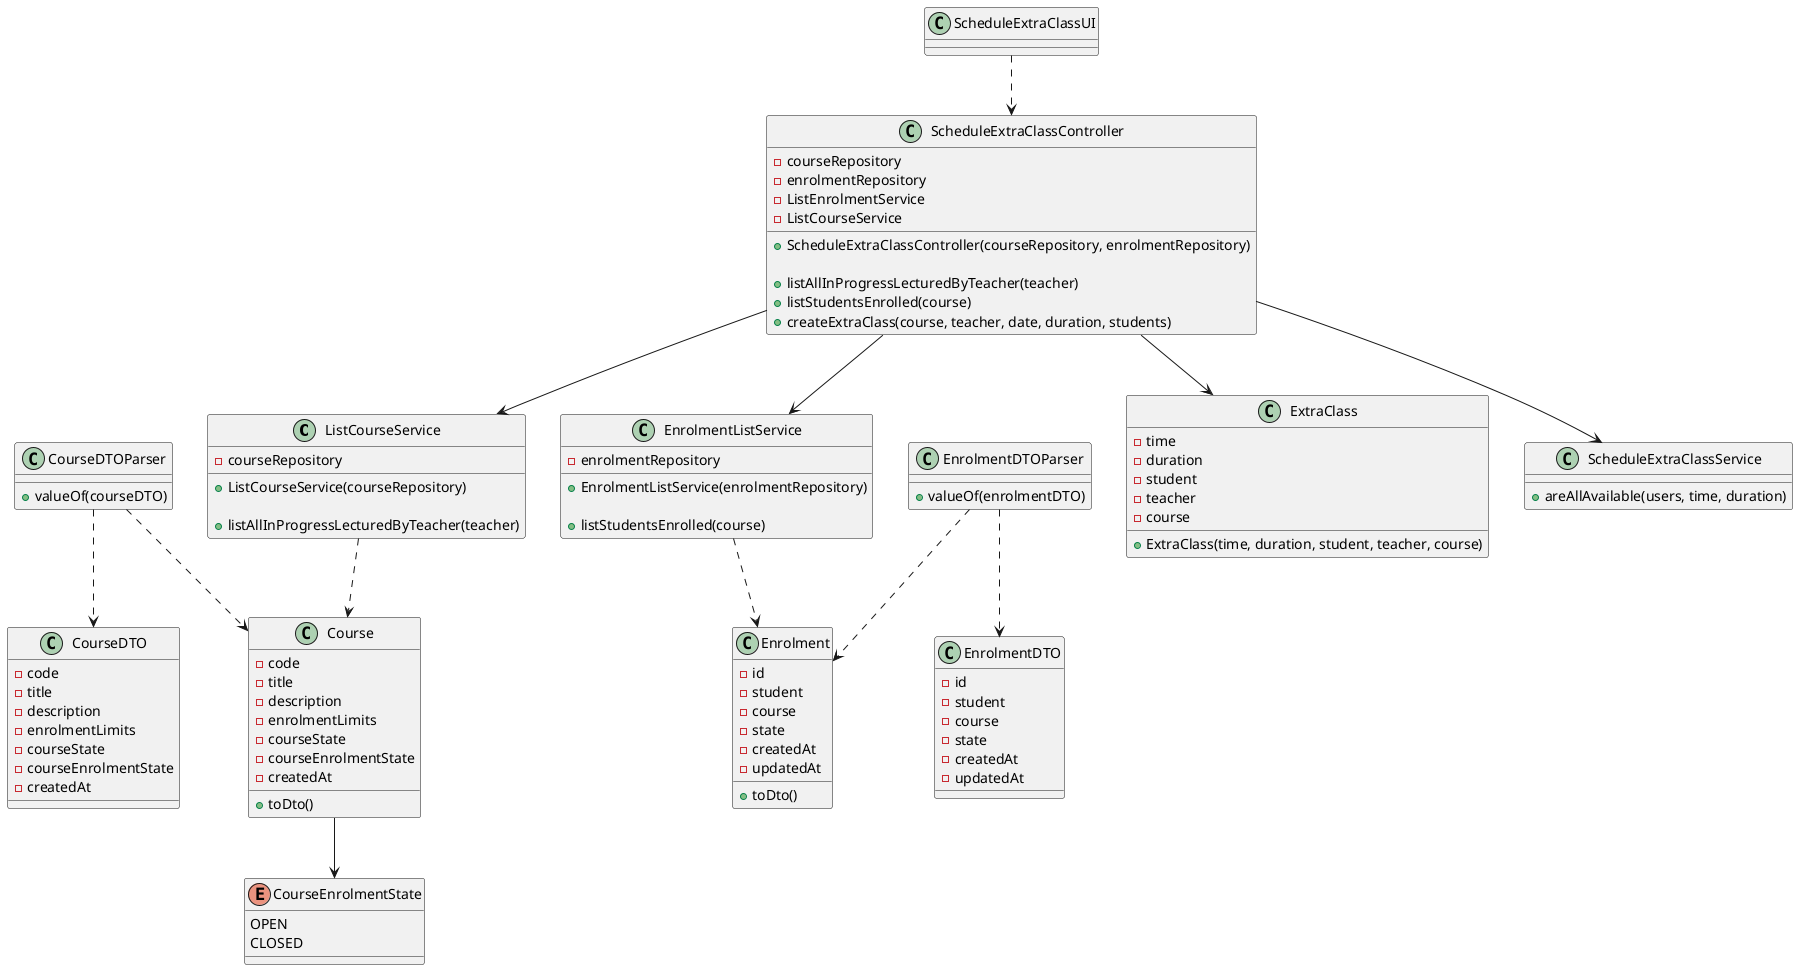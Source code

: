 @startuml US1011_CD

class ListCourseService {
  - courseRepository

  + ListCourseService(courseRepository)

  + listAllInProgressLecturedByTeacher(teacher)
}

class EnrolmentListService {
  - enrolmentRepository

  + EnrolmentListService(enrolmentRepository)

  + listStudentsEnrolled(course)
}

class ScheduleExtraClassUI {}

class ScheduleExtraClassController {
  - courseRepository
  - enrolmentRepository
  - ListEnrolmentService
  - ListCourseService

  + ScheduleExtraClassController(courseRepository, enrolmentRepository)

  + listAllInProgressLecturedByTeacher(teacher)
  + listStudentsEnrolled(course)
  + createExtraClass(course, teacher, date, duration, students)
}

class Course {
  - code
  - title
  - description
  - enrolmentLimits
  - courseState
  - courseEnrolmentState
  - createdAt

  + toDto()
}

enum CourseEnrolmentState {
  OPEN
  CLOSED
}

class CourseDTO {
  - code
  - title
  - description
  - enrolmentLimits
  - courseState
  - courseEnrolmentState
  - createdAt
}

class CourseDTOParser {
  + valueOf(courseDTO)
}

class Enrolment{
  - id
  - student
  - course
  - state
  - createdAt
  - updatedAt

  + toDto()
}

class EnrolmentDTO {
  - id
  - student
  - course
  - state
  - createdAt
  - updatedAt
}

class EnrolmentDTOParser {
  + valueOf(enrolmentDTO)
}

class ExtraClass {
  - time
  - duration
  - student
  - teacher
  - course

  + ExtraClass(time, duration, student, teacher, course)
}

class ScheduleExtraClassService {
  + areAllAvailable(users, time, duration)
}



ScheduleExtraClassUI ..> ScheduleExtraClassController
ScheduleExtraClassController --> ListCourseService
ScheduleExtraClassController --> EnrolmentListService
ScheduleExtraClassController --> ScheduleExtraClassService

ListCourseService ..> Course
EnrolmentListService ..> Enrolment

ScheduleExtraClassController --> ExtraClass


CourseDTOParser ..> CourseDTO
CourseDTOParser ..> Course

EnrolmentDTOParser ..> EnrolmentDTO
EnrolmentDTOParser ..> Enrolment

Course --> CourseEnrolmentState

@enduml

